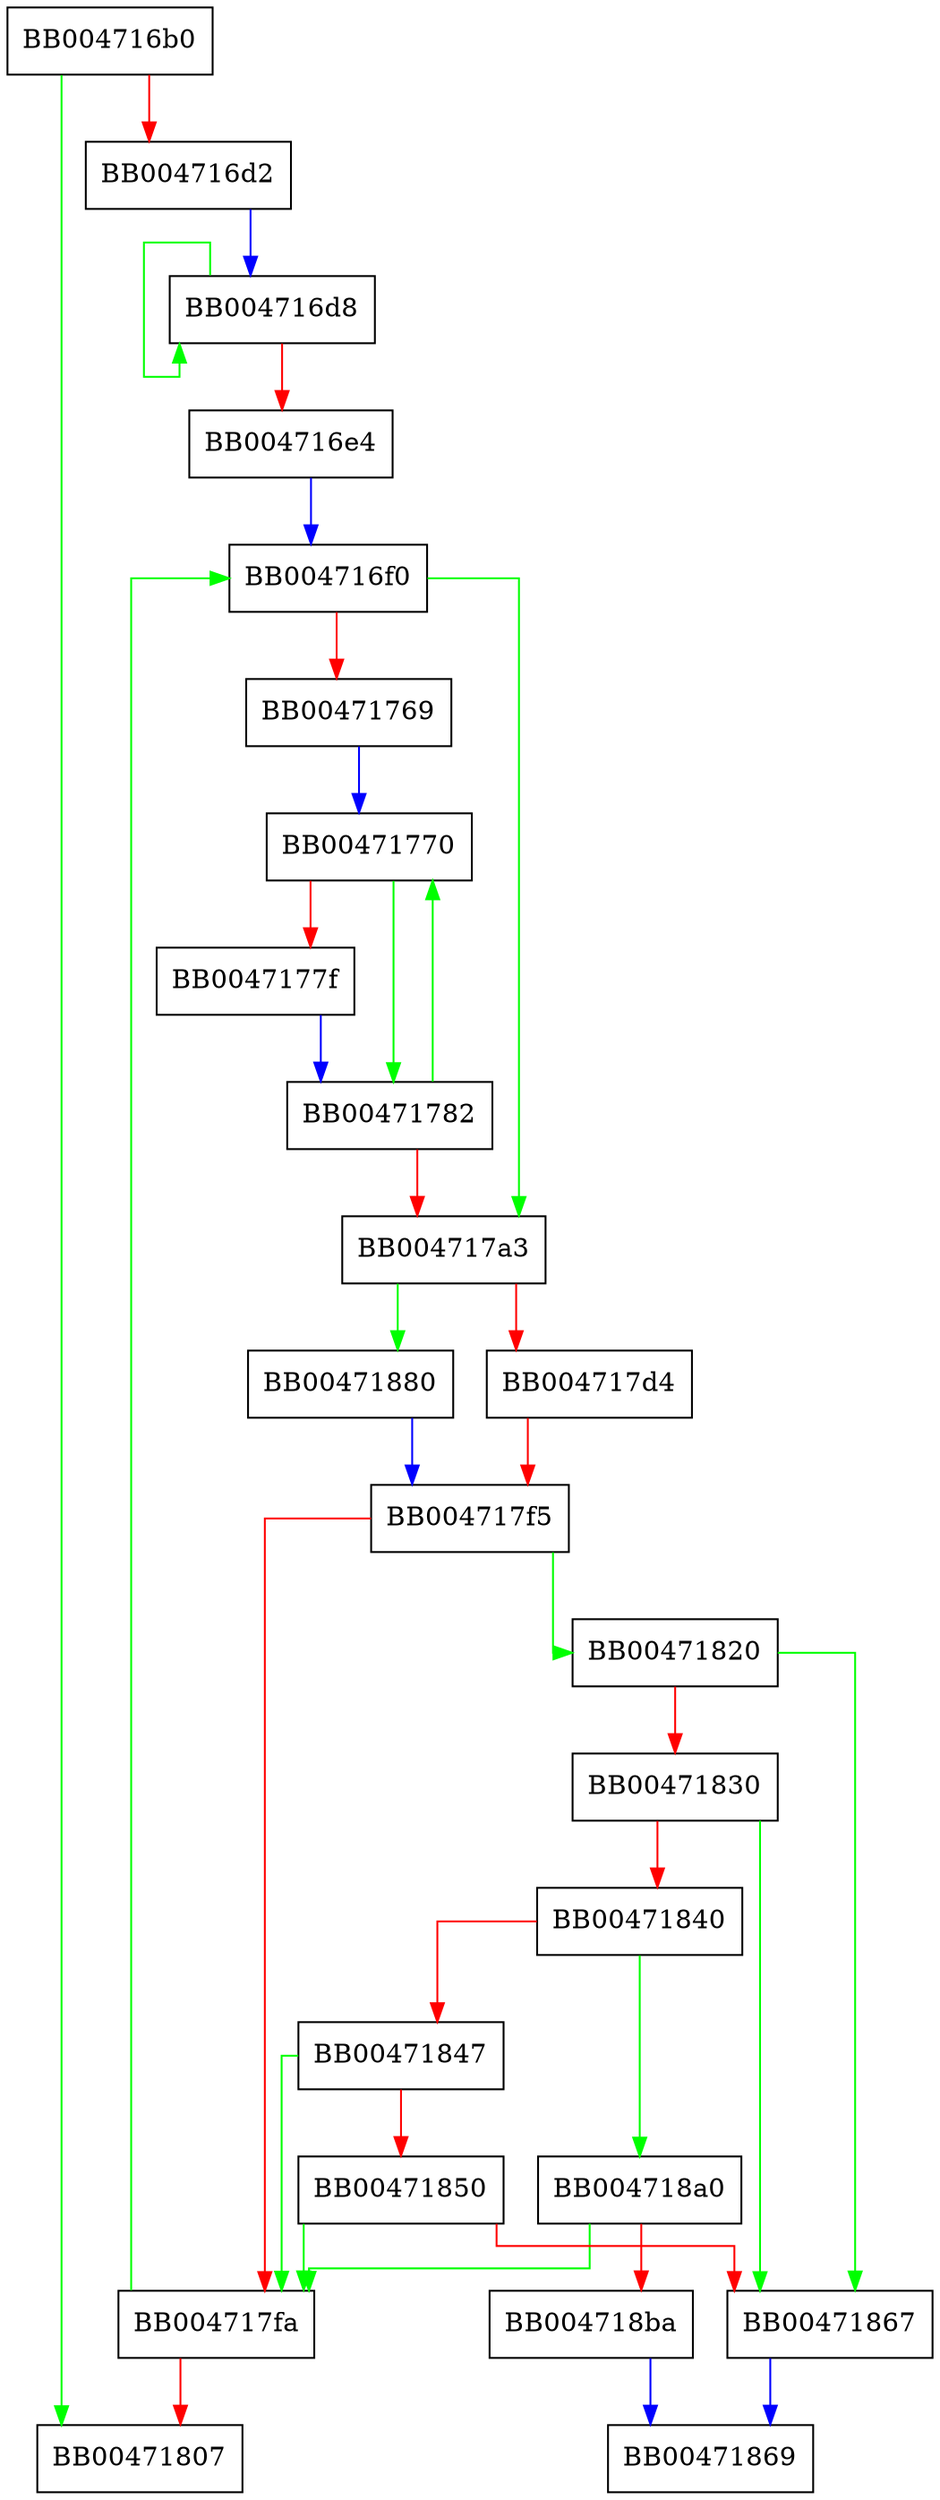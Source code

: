 digraph set_cert_cb {
  node [shape="box"];
  graph [splines=ortho];
  BB004716b0 -> BB00471807 [color="green"];
  BB004716b0 -> BB004716d2 [color="red"];
  BB004716d2 -> BB004716d8 [color="blue"];
  BB004716d8 -> BB004716d8 [color="green"];
  BB004716d8 -> BB004716e4 [color="red"];
  BB004716e4 -> BB004716f0 [color="blue"];
  BB004716f0 -> BB004717a3 [color="green"];
  BB004716f0 -> BB00471769 [color="red"];
  BB00471769 -> BB00471770 [color="blue"];
  BB00471770 -> BB00471782 [color="green"];
  BB00471770 -> BB0047177f [color="red"];
  BB0047177f -> BB00471782 [color="blue"];
  BB00471782 -> BB00471770 [color="green"];
  BB00471782 -> BB004717a3 [color="red"];
  BB004717a3 -> BB00471880 [color="green"];
  BB004717a3 -> BB004717d4 [color="red"];
  BB004717d4 -> BB004717f5 [color="red"];
  BB004717f5 -> BB00471820 [color="green"];
  BB004717f5 -> BB004717fa [color="red"];
  BB004717fa -> BB004716f0 [color="green"];
  BB004717fa -> BB00471807 [color="red"];
  BB00471820 -> BB00471867 [color="green"];
  BB00471820 -> BB00471830 [color="red"];
  BB00471830 -> BB00471867 [color="green"];
  BB00471830 -> BB00471840 [color="red"];
  BB00471840 -> BB004718a0 [color="green"];
  BB00471840 -> BB00471847 [color="red"];
  BB00471847 -> BB004717fa [color="green"];
  BB00471847 -> BB00471850 [color="red"];
  BB00471850 -> BB004717fa [color="green"];
  BB00471850 -> BB00471867 [color="red"];
  BB00471867 -> BB00471869 [color="blue"];
  BB00471880 -> BB004717f5 [color="blue"];
  BB004718a0 -> BB004717fa [color="green"];
  BB004718a0 -> BB004718ba [color="red"];
  BB004718ba -> BB00471869 [color="blue"];
}